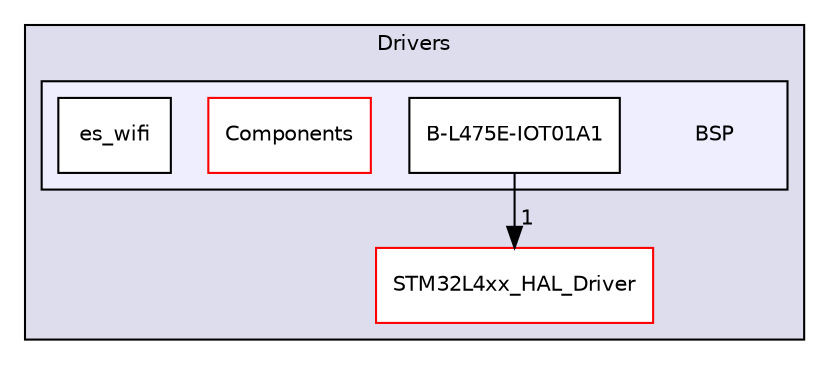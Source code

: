 digraph "BSP" {
  compound=true
  node [ fontsize="10", fontname="Helvetica"];
  edge [ labelfontsize="10", labelfontname="Helvetica"];
  subgraph clusterdir_60925fc218da8ca7908795bf5f624060 {
    graph [ bgcolor="#ddddee", pencolor="black", label="Drivers" fontname="Helvetica", fontsize="10", URL="dir_60925fc218da8ca7908795bf5f624060.html"]
  dir_8a47de0d9a7b537f24e8ff521c06cbd3 [shape=box label="STM32L4xx_HAL_Driver" fillcolor="white" style="filled" color="red" URL="dir_8a47de0d9a7b537f24e8ff521c06cbd3.html"];
  subgraph clusterdir_0d65e5fa077ec095e65d7480f3bb9880 {
    graph [ bgcolor="#eeeeff", pencolor="black", label="" URL="dir_0d65e5fa077ec095e65d7480f3bb9880.html"];
    dir_0d65e5fa077ec095e65d7480f3bb9880 [shape=plaintext label="BSP"];
  dir_cb324d6642d6a17c27256f8131a02eb8 [shape=box label="B-L475E-IOT01A1" fillcolor="white" style="filled" URL="dir_cb324d6642d6a17c27256f8131a02eb8.html"];
  dir_bf91a480035a6a616cbd98d672525553 [shape=box label="Components" fillcolor="white" style="filled" color="red" URL="dir_bf91a480035a6a616cbd98d672525553.html"];
  dir_48427879b37df71262d16707b2c18c6e [shape=box label="es_wifi" fillcolor="white" style="filled" URL="dir_48427879b37df71262d16707b2c18c6e.html"];
  }
  }
  dir_cb324d6642d6a17c27256f8131a02eb8->dir_8a47de0d9a7b537f24e8ff521c06cbd3 [headlabel="1", labeldistance=1.5 headhref="dir_000005_000027.html"];
}
